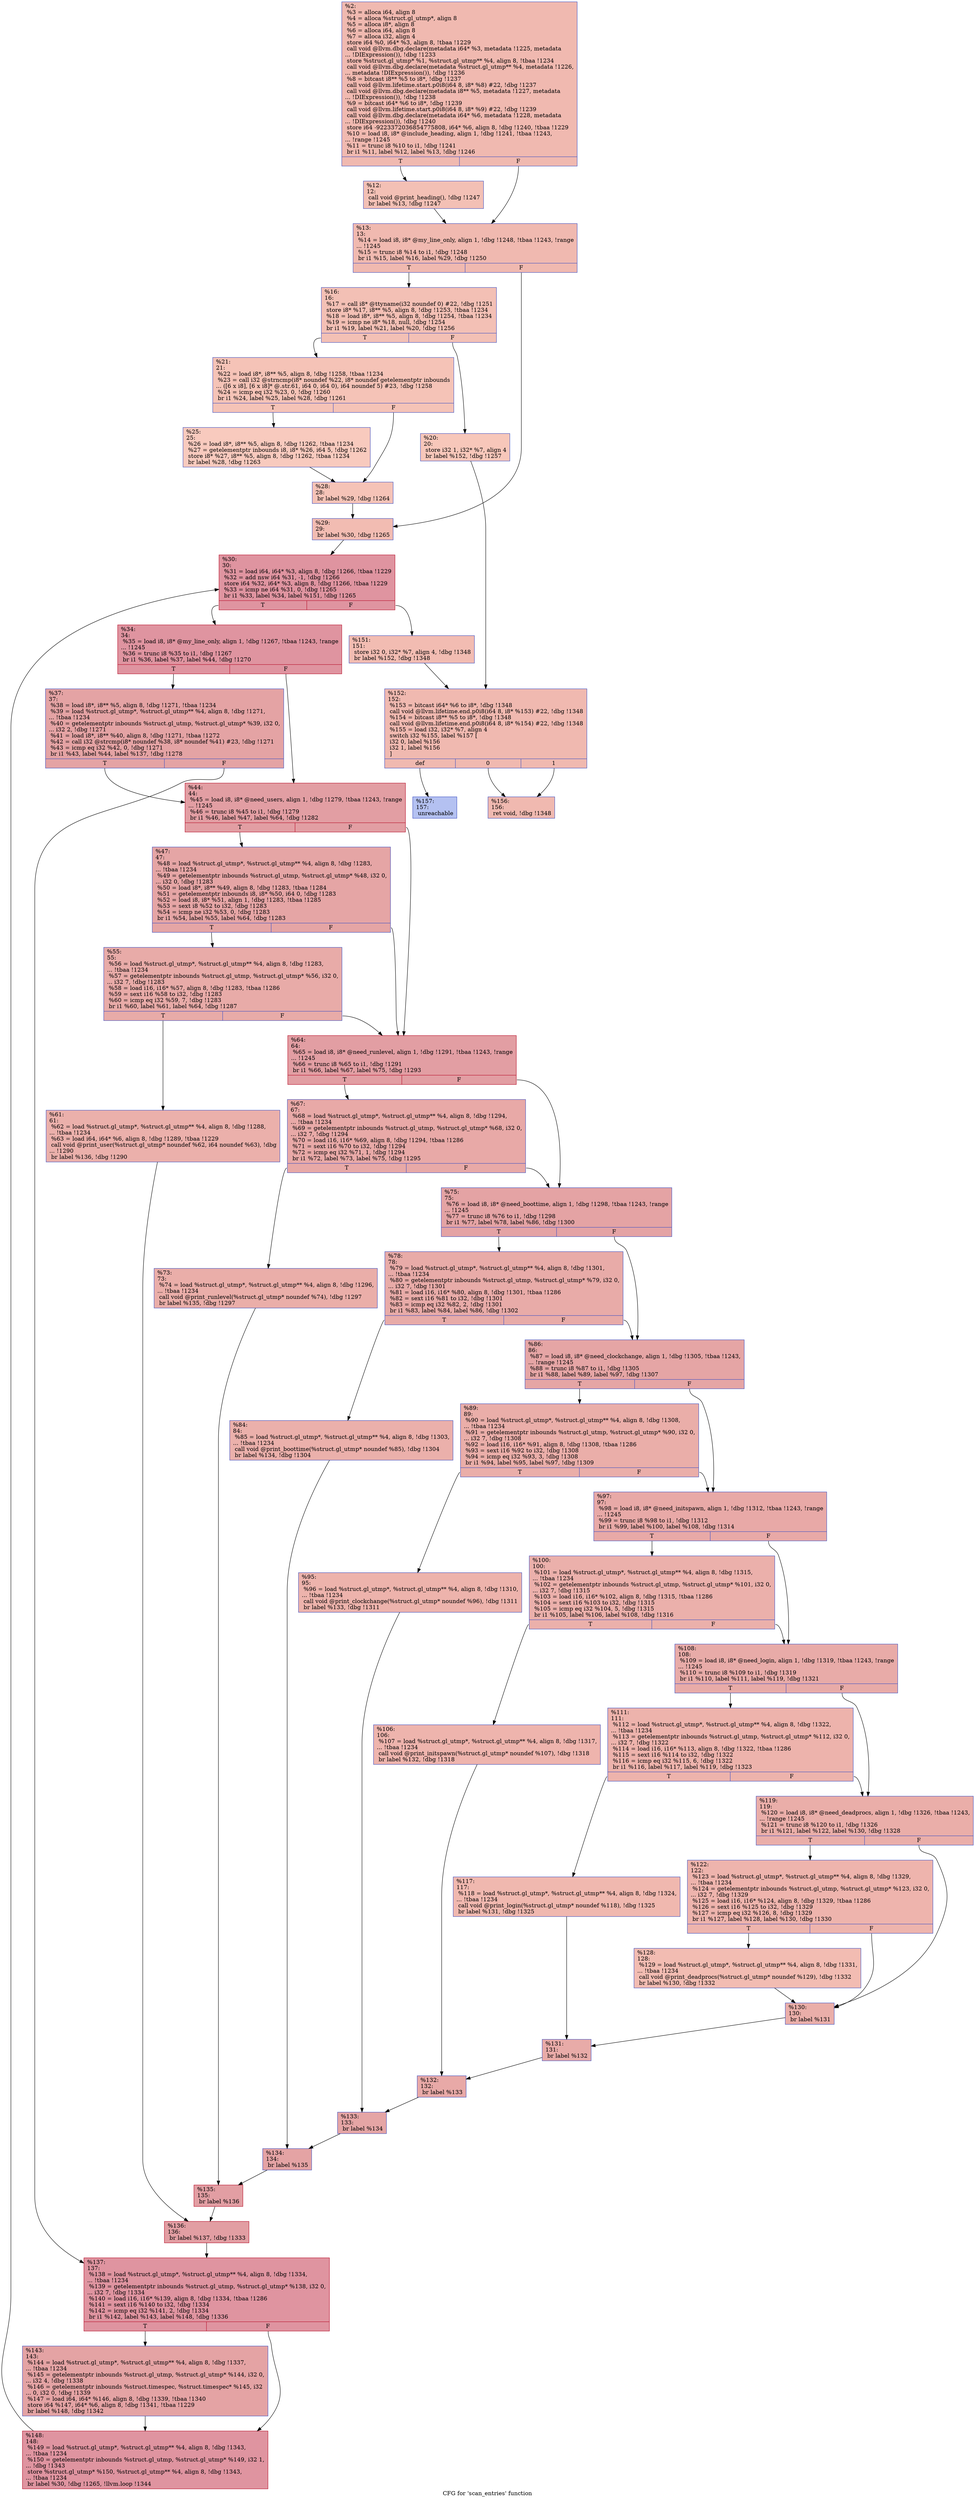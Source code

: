 digraph "CFG for 'scan_entries' function" {
	label="CFG for 'scan_entries' function";

	Node0x116a1a0 [shape=record,color="#3d50c3ff", style=filled, fillcolor="#de614d70",label="{%2:\l  %3 = alloca i64, align 8\l  %4 = alloca %struct.gl_utmp*, align 8\l  %5 = alloca i8*, align 8\l  %6 = alloca i64, align 8\l  %7 = alloca i32, align 4\l  store i64 %0, i64* %3, align 8, !tbaa !1229\l  call void @llvm.dbg.declare(metadata i64* %3, metadata !1225, metadata\l... !DIExpression()), !dbg !1233\l  store %struct.gl_utmp* %1, %struct.gl_utmp** %4, align 8, !tbaa !1234\l  call void @llvm.dbg.declare(metadata %struct.gl_utmp** %4, metadata !1226,\l... metadata !DIExpression()), !dbg !1236\l  %8 = bitcast i8** %5 to i8*, !dbg !1237\l  call void @llvm.lifetime.start.p0i8(i64 8, i8* %8) #22, !dbg !1237\l  call void @llvm.dbg.declare(metadata i8** %5, metadata !1227, metadata\l... !DIExpression()), !dbg !1238\l  %9 = bitcast i64* %6 to i8*, !dbg !1239\l  call void @llvm.lifetime.start.p0i8(i64 8, i8* %9) #22, !dbg !1239\l  call void @llvm.dbg.declare(metadata i64* %6, metadata !1228, metadata\l... !DIExpression()), !dbg !1240\l  store i64 -9223372036854775808, i64* %6, align 8, !dbg !1240, !tbaa !1229\l  %10 = load i8, i8* @include_heading, align 1, !dbg !1241, !tbaa !1243,\l... !range !1245\l  %11 = trunc i8 %10 to i1, !dbg !1241\l  br i1 %11, label %12, label %13, !dbg !1246\l|{<s0>T|<s1>F}}"];
	Node0x116a1a0:s0 -> Node0x116a1f0;
	Node0x116a1a0:s1 -> Node0x116a240;
	Node0x116a1f0 [shape=record,color="#3d50c3ff", style=filled, fillcolor="#e5705870",label="{%12:\l12:                                               \l  call void @print_heading(), !dbg !1247\l  br label %13, !dbg !1247\l}"];
	Node0x116a1f0 -> Node0x116a240;
	Node0x116a240 [shape=record,color="#3d50c3ff", style=filled, fillcolor="#de614d70",label="{%13:\l13:                                               \l  %14 = load i8, i8* @my_line_only, align 1, !dbg !1248, !tbaa !1243, !range\l... !1245\l  %15 = trunc i8 %14 to i1, !dbg !1248\l  br i1 %15, label %16, label %29, !dbg !1250\l|{<s0>T|<s1>F}}"];
	Node0x116a240:s0 -> Node0x116a290;
	Node0x116a240:s1 -> Node0x116a420;
	Node0x116a290 [shape=record,color="#3d50c3ff", style=filled, fillcolor="#e5705870",label="{%16:\l16:                                               \l  %17 = call i8* @ttyname(i32 noundef 0) #22, !dbg !1251\l  store i8* %17, i8** %5, align 8, !dbg !1253, !tbaa !1234\l  %18 = load i8*, i8** %5, align 8, !dbg !1254, !tbaa !1234\l  %19 = icmp ne i8* %18, null, !dbg !1254\l  br i1 %19, label %21, label %20, !dbg !1256\l|{<s0>T|<s1>F}}"];
	Node0x116a290:s0 -> Node0x116a330;
	Node0x116a290:s1 -> Node0x116a2e0;
	Node0x116a2e0 [shape=record,color="#3d50c3ff", style=filled, fillcolor="#ec7f6370",label="{%20:\l20:                                               \l  store i32 1, i32* %7, align 4\l  br label %152, !dbg !1257\l}"];
	Node0x116a2e0 -> Node0x116afb0;
	Node0x116a330 [shape=record,color="#3d50c3ff", style=filled, fillcolor="#e8765c70",label="{%21:\l21:                                               \l  %22 = load i8*, i8** %5, align 8, !dbg !1258, !tbaa !1234\l  %23 = call i32 @strncmp(i8* noundef %22, i8* noundef getelementptr inbounds\l... ([6 x i8], [6 x i8]* @.str.61, i64 0, i64 0), i64 noundef 5) #23, !dbg !1258\l  %24 = icmp eq i32 %23, 0, !dbg !1260\l  br i1 %24, label %25, label %28, !dbg !1261\l|{<s0>T|<s1>F}}"];
	Node0x116a330:s0 -> Node0x116a380;
	Node0x116a330:s1 -> Node0x116a3d0;
	Node0x116a380 [shape=record,color="#3d50c3ff", style=filled, fillcolor="#ef886b70",label="{%25:\l25:                                               \l  %26 = load i8*, i8** %5, align 8, !dbg !1262, !tbaa !1234\l  %27 = getelementptr inbounds i8, i8* %26, i64 5, !dbg !1262\l  store i8* %27, i8** %5, align 8, !dbg !1262, !tbaa !1234\l  br label %28, !dbg !1263\l}"];
	Node0x116a380 -> Node0x116a3d0;
	Node0x116a3d0 [shape=record,color="#3d50c3ff", style=filled, fillcolor="#e8765c70",label="{%28:\l28:                                               \l  br label %29, !dbg !1264\l}"];
	Node0x116a3d0 -> Node0x116a420;
	Node0x116a420 [shape=record,color="#3d50c3ff", style=filled, fillcolor="#e1675170",label="{%29:\l29:                                               \l  br label %30, !dbg !1265\l}"];
	Node0x116a420 -> Node0x116a470;
	Node0x116a470 [shape=record,color="#b70d28ff", style=filled, fillcolor="#b70d2870",label="{%30:\l30:                                               \l  %31 = load i64, i64* %3, align 8, !dbg !1266, !tbaa !1229\l  %32 = add nsw i64 %31, -1, !dbg !1266\l  store i64 %32, i64* %3, align 8, !dbg !1266, !tbaa !1229\l  %33 = icmp ne i64 %31, 0, !dbg !1265\l  br i1 %33, label %34, label %151, !dbg !1265\l|{<s0>T|<s1>F}}"];
	Node0x116a470:s0 -> Node0x116a4c0;
	Node0x116a470:s1 -> Node0x116af60;
	Node0x116a4c0 [shape=record,color="#b70d28ff", style=filled, fillcolor="#b70d2870",label="{%34:\l34:                                               \l  %35 = load i8, i8* @my_line_only, align 1, !dbg !1267, !tbaa !1243, !range\l... !1245\l  %36 = trunc i8 %35 to i1, !dbg !1267\l  br i1 %36, label %37, label %44, !dbg !1270\l|{<s0>T|<s1>F}}"];
	Node0x116a4c0:s0 -> Node0x116a510;
	Node0x116a4c0:s1 -> Node0x116a560;
	Node0x116a510 [shape=record,color="#3d50c3ff", style=filled, fillcolor="#c32e3170",label="{%37:\l37:                                               \l  %38 = load i8*, i8** %5, align 8, !dbg !1271, !tbaa !1234\l  %39 = load %struct.gl_utmp*, %struct.gl_utmp** %4, align 8, !dbg !1271,\l... !tbaa !1234\l  %40 = getelementptr inbounds %struct.gl_utmp, %struct.gl_utmp* %39, i32 0,\l... i32 2, !dbg !1271\l  %41 = load i8*, i8** %40, align 8, !dbg !1271, !tbaa !1272\l  %42 = call i32 @strcmp(i8* noundef %38, i8* noundef %41) #23, !dbg !1271\l  %43 = icmp eq i32 %42, 0, !dbg !1271\l  br i1 %43, label %44, label %137, !dbg !1278\l|{<s0>T|<s1>F}}"];
	Node0x116a510:s0 -> Node0x116a560;
	Node0x116a510:s1 -> Node0x116ae70;
	Node0x116a560 [shape=record,color="#b70d28ff", style=filled, fillcolor="#be242e70",label="{%44:\l44:                                               \l  %45 = load i8, i8* @need_users, align 1, !dbg !1279, !tbaa !1243, !range\l... !1245\l  %46 = trunc i8 %45 to i1, !dbg !1279\l  br i1 %46, label %47, label %64, !dbg !1282\l|{<s0>T|<s1>F}}"];
	Node0x116a560:s0 -> Node0x116a5b0;
	Node0x116a560:s1 -> Node0x116a6a0;
	Node0x116a5b0 [shape=record,color="#3d50c3ff", style=filled, fillcolor="#c5333470",label="{%47:\l47:                                               \l  %48 = load %struct.gl_utmp*, %struct.gl_utmp** %4, align 8, !dbg !1283,\l... !tbaa !1234\l  %49 = getelementptr inbounds %struct.gl_utmp, %struct.gl_utmp* %48, i32 0,\l... i32 0, !dbg !1283\l  %50 = load i8*, i8** %49, align 8, !dbg !1283, !tbaa !1284\l  %51 = getelementptr inbounds i8, i8* %50, i64 0, !dbg !1283\l  %52 = load i8, i8* %51, align 1, !dbg !1283, !tbaa !1285\l  %53 = sext i8 %52 to i32, !dbg !1283\l  %54 = icmp ne i32 %53, 0, !dbg !1283\l  br i1 %54, label %55, label %64, !dbg !1283\l|{<s0>T|<s1>F}}"];
	Node0x116a5b0:s0 -> Node0x116a600;
	Node0x116a5b0:s1 -> Node0x116a6a0;
	Node0x116a600 [shape=record,color="#3d50c3ff", style=filled, fillcolor="#cc403a70",label="{%55:\l55:                                               \l  %56 = load %struct.gl_utmp*, %struct.gl_utmp** %4, align 8, !dbg !1283,\l... !tbaa !1234\l  %57 = getelementptr inbounds %struct.gl_utmp, %struct.gl_utmp* %56, i32 0,\l... i32 7, !dbg !1283\l  %58 = load i16, i16* %57, align 8, !dbg !1283, !tbaa !1286\l  %59 = sext i16 %58 to i32, !dbg !1283\l  %60 = icmp eq i32 %59, 7, !dbg !1283\l  br i1 %60, label %61, label %64, !dbg !1287\l|{<s0>T|<s1>F}}"];
	Node0x116a600:s0 -> Node0x116a650;
	Node0x116a600:s1 -> Node0x116a6a0;
	Node0x116a650 [shape=record,color="#3d50c3ff", style=filled, fillcolor="#d24b4070",label="{%61:\l61:                                               \l  %62 = load %struct.gl_utmp*, %struct.gl_utmp** %4, align 8, !dbg !1288,\l... !tbaa !1234\l  %63 = load i64, i64* %6, align 8, !dbg !1289, !tbaa !1229\l  call void @print_user(%struct.gl_utmp* noundef %62, i64 noundef %63), !dbg\l... !1290\l  br label %136, !dbg !1290\l}"];
	Node0x116a650 -> Node0x116ae20;
	Node0x116a6a0 [shape=record,color="#b70d28ff", style=filled, fillcolor="#be242e70",label="{%64:\l64:                                               \l  %65 = load i8, i8* @need_runlevel, align 1, !dbg !1291, !tbaa !1243, !range\l... !1245\l  %66 = trunc i8 %65 to i1, !dbg !1291\l  br i1 %66, label %67, label %75, !dbg !1293\l|{<s0>T|<s1>F}}"];
	Node0x116a6a0:s0 -> Node0x116a6f0;
	Node0x116a6a0:s1 -> Node0x116a790;
	Node0x116a6f0 [shape=record,color="#3d50c3ff", style=filled, fillcolor="#ca3b3770",label="{%67:\l67:                                               \l  %68 = load %struct.gl_utmp*, %struct.gl_utmp** %4, align 8, !dbg !1294,\l... !tbaa !1234\l  %69 = getelementptr inbounds %struct.gl_utmp, %struct.gl_utmp* %68, i32 0,\l... i32 7, !dbg !1294\l  %70 = load i16, i16* %69, align 8, !dbg !1294, !tbaa !1286\l  %71 = sext i16 %70 to i32, !dbg !1294\l  %72 = icmp eq i32 %71, 1, !dbg !1294\l  br i1 %72, label %73, label %75, !dbg !1295\l|{<s0>T|<s1>F}}"];
	Node0x116a6f0:s0 -> Node0x116a740;
	Node0x116a6f0:s1 -> Node0x116a790;
	Node0x116a740 [shape=record,color="#3d50c3ff", style=filled, fillcolor="#d0473d70",label="{%73:\l73:                                               \l  %74 = load %struct.gl_utmp*, %struct.gl_utmp** %4, align 8, !dbg !1296,\l... !tbaa !1234\l  call void @print_runlevel(%struct.gl_utmp* noundef %74), !dbg !1297\l  br label %135, !dbg !1297\l}"];
	Node0x116a740 -> Node0x116add0;
	Node0x116a790 [shape=record,color="#3d50c3ff", style=filled, fillcolor="#c32e3170",label="{%75:\l75:                                               \l  %76 = load i8, i8* @need_boottime, align 1, !dbg !1298, !tbaa !1243, !range\l... !1245\l  %77 = trunc i8 %76 to i1, !dbg !1298\l  br i1 %77, label %78, label %86, !dbg !1300\l|{<s0>T|<s1>F}}"];
	Node0x116a790:s0 -> Node0x116a7e0;
	Node0x116a790:s1 -> Node0x116a880;
	Node0x116a7e0 [shape=record,color="#3d50c3ff", style=filled, fillcolor="#cc403a70",label="{%78:\l78:                                               \l  %79 = load %struct.gl_utmp*, %struct.gl_utmp** %4, align 8, !dbg !1301,\l... !tbaa !1234\l  %80 = getelementptr inbounds %struct.gl_utmp, %struct.gl_utmp* %79, i32 0,\l... i32 7, !dbg !1301\l  %81 = load i16, i16* %80, align 8, !dbg !1301, !tbaa !1286\l  %82 = sext i16 %81 to i32, !dbg !1301\l  %83 = icmp eq i32 %82, 2, !dbg !1301\l  br i1 %83, label %84, label %86, !dbg !1302\l|{<s0>T|<s1>F}}"];
	Node0x116a7e0:s0 -> Node0x116a830;
	Node0x116a7e0:s1 -> Node0x116a880;
	Node0x116a830 [shape=record,color="#3d50c3ff", style=filled, fillcolor="#d24b4070",label="{%84:\l84:                                               \l  %85 = load %struct.gl_utmp*, %struct.gl_utmp** %4, align 8, !dbg !1303,\l... !tbaa !1234\l  call void @print_boottime(%struct.gl_utmp* noundef %85), !dbg !1304\l  br label %134, !dbg !1304\l}"];
	Node0x116a830 -> Node0x116ad80;
	Node0x116a880 [shape=record,color="#3d50c3ff", style=filled, fillcolor="#c5333470",label="{%86:\l86:                                               \l  %87 = load i8, i8* @need_clockchange, align 1, !dbg !1305, !tbaa !1243,\l... !range !1245\l  %88 = trunc i8 %87 to i1, !dbg !1305\l  br i1 %88, label %89, label %97, !dbg !1307\l|{<s0>T|<s1>F}}"];
	Node0x116a880:s0 -> Node0x116a8d0;
	Node0x116a880:s1 -> Node0x116a970;
	Node0x116a8d0 [shape=record,color="#3d50c3ff", style=filled, fillcolor="#d0473d70",label="{%89:\l89:                                               \l  %90 = load %struct.gl_utmp*, %struct.gl_utmp** %4, align 8, !dbg !1308,\l... !tbaa !1234\l  %91 = getelementptr inbounds %struct.gl_utmp, %struct.gl_utmp* %90, i32 0,\l... i32 7, !dbg !1308\l  %92 = load i16, i16* %91, align 8, !dbg !1308, !tbaa !1286\l  %93 = sext i16 %92 to i32, !dbg !1308\l  %94 = icmp eq i32 %93, 3, !dbg !1308\l  br i1 %94, label %95, label %97, !dbg !1309\l|{<s0>T|<s1>F}}"];
	Node0x116a8d0:s0 -> Node0x116a920;
	Node0x116a8d0:s1 -> Node0x116a970;
	Node0x116a920 [shape=record,color="#3d50c3ff", style=filled, fillcolor="#d6524470",label="{%95:\l95:                                               \l  %96 = load %struct.gl_utmp*, %struct.gl_utmp** %4, align 8, !dbg !1310,\l... !tbaa !1234\l  call void @print_clockchange(%struct.gl_utmp* noundef %96), !dbg !1311\l  br label %133, !dbg !1311\l}"];
	Node0x116a920 -> Node0x116ad30;
	Node0x116a970 [shape=record,color="#3d50c3ff", style=filled, fillcolor="#ca3b3770",label="{%97:\l97:                                               \l  %98 = load i8, i8* @need_initspawn, align 1, !dbg !1312, !tbaa !1243, !range\l... !1245\l  %99 = trunc i8 %98 to i1, !dbg !1312\l  br i1 %99, label %100, label %108, !dbg !1314\l|{<s0>T|<s1>F}}"];
	Node0x116a970:s0 -> Node0x116a9c0;
	Node0x116a970:s1 -> Node0x116aa60;
	Node0x116a9c0 [shape=record,color="#3d50c3ff", style=filled, fillcolor="#d24b4070",label="{%100:\l100:                                              \l  %101 = load %struct.gl_utmp*, %struct.gl_utmp** %4, align 8, !dbg !1315,\l... !tbaa !1234\l  %102 = getelementptr inbounds %struct.gl_utmp, %struct.gl_utmp* %101, i32 0,\l... i32 7, !dbg !1315\l  %103 = load i16, i16* %102, align 8, !dbg !1315, !tbaa !1286\l  %104 = sext i16 %103 to i32, !dbg !1315\l  %105 = icmp eq i32 %104, 5, !dbg !1315\l  br i1 %105, label %106, label %108, !dbg !1316\l|{<s0>T|<s1>F}}"];
	Node0x116a9c0:s0 -> Node0x116aa10;
	Node0x116a9c0:s1 -> Node0x116aa60;
	Node0x116aa10 [shape=record,color="#3d50c3ff", style=filled, fillcolor="#d8564670",label="{%106:\l106:                                              \l  %107 = load %struct.gl_utmp*, %struct.gl_utmp** %4, align 8, !dbg !1317,\l... !tbaa !1234\l  call void @print_initspawn(%struct.gl_utmp* noundef %107), !dbg !1318\l  br label %132, !dbg !1318\l}"];
	Node0x116aa10 -> Node0x116ace0;
	Node0x116aa60 [shape=record,color="#3d50c3ff", style=filled, fillcolor="#cc403a70",label="{%108:\l108:                                              \l  %109 = load i8, i8* @need_login, align 1, !dbg !1319, !tbaa !1243, !range\l... !1245\l  %110 = trunc i8 %109 to i1, !dbg !1319\l  br i1 %110, label %111, label %119, !dbg !1321\l|{<s0>T|<s1>F}}"];
	Node0x116aa60:s0 -> Node0x116aab0;
	Node0x116aa60:s1 -> Node0x116ab50;
	Node0x116aab0 [shape=record,color="#3d50c3ff", style=filled, fillcolor="#d6524470",label="{%111:\l111:                                              \l  %112 = load %struct.gl_utmp*, %struct.gl_utmp** %4, align 8, !dbg !1322,\l... !tbaa !1234\l  %113 = getelementptr inbounds %struct.gl_utmp, %struct.gl_utmp* %112, i32 0,\l... i32 7, !dbg !1322\l  %114 = load i16, i16* %113, align 8, !dbg !1322, !tbaa !1286\l  %115 = sext i16 %114 to i32, !dbg !1322\l  %116 = icmp eq i32 %115, 6, !dbg !1322\l  br i1 %116, label %117, label %119, !dbg !1323\l|{<s0>T|<s1>F}}"];
	Node0x116aab0:s0 -> Node0x116ab00;
	Node0x116aab0:s1 -> Node0x116ab50;
	Node0x116ab00 [shape=record,color="#3d50c3ff", style=filled, fillcolor="#dc5d4a70",label="{%117:\l117:                                              \l  %118 = load %struct.gl_utmp*, %struct.gl_utmp** %4, align 8, !dbg !1324,\l... !tbaa !1234\l  call void @print_login(%struct.gl_utmp* noundef %118), !dbg !1325\l  br label %131, !dbg !1325\l}"];
	Node0x116ab00 -> Node0x116ac90;
	Node0x116ab50 [shape=record,color="#3d50c3ff", style=filled, fillcolor="#d0473d70",label="{%119:\l119:                                              \l  %120 = load i8, i8* @need_deadprocs, align 1, !dbg !1326, !tbaa !1243,\l... !range !1245\l  %121 = trunc i8 %120 to i1, !dbg !1326\l  br i1 %121, label %122, label %130, !dbg !1328\l|{<s0>T|<s1>F}}"];
	Node0x116ab50:s0 -> Node0x116aba0;
	Node0x116ab50:s1 -> Node0x116ac40;
	Node0x116aba0 [shape=record,color="#3d50c3ff", style=filled, fillcolor="#d8564670",label="{%122:\l122:                                              \l  %123 = load %struct.gl_utmp*, %struct.gl_utmp** %4, align 8, !dbg !1329,\l... !tbaa !1234\l  %124 = getelementptr inbounds %struct.gl_utmp, %struct.gl_utmp* %123, i32 0,\l... i32 7, !dbg !1329\l  %125 = load i16, i16* %124, align 8, !dbg !1329, !tbaa !1286\l  %126 = sext i16 %125 to i32, !dbg !1329\l  %127 = icmp eq i32 %126, 8, !dbg !1329\l  br i1 %127, label %128, label %130, !dbg !1330\l|{<s0>T|<s1>F}}"];
	Node0x116aba0:s0 -> Node0x116abf0;
	Node0x116aba0:s1 -> Node0x116ac40;
	Node0x116abf0 [shape=record,color="#3d50c3ff", style=filled, fillcolor="#e1675170",label="{%128:\l128:                                              \l  %129 = load %struct.gl_utmp*, %struct.gl_utmp** %4, align 8, !dbg !1331,\l... !tbaa !1234\l  call void @print_deadprocs(%struct.gl_utmp* noundef %129), !dbg !1332\l  br label %130, !dbg !1332\l}"];
	Node0x116abf0 -> Node0x116ac40;
	Node0x116ac40 [shape=record,color="#3d50c3ff", style=filled, fillcolor="#d0473d70",label="{%130:\l130:                                              \l  br label %131\l}"];
	Node0x116ac40 -> Node0x116ac90;
	Node0x116ac90 [shape=record,color="#3d50c3ff", style=filled, fillcolor="#cc403a70",label="{%131:\l131:                                              \l  br label %132\l}"];
	Node0x116ac90 -> Node0x116ace0;
	Node0x116ace0 [shape=record,color="#3d50c3ff", style=filled, fillcolor="#ca3b3770",label="{%132:\l132:                                              \l  br label %133\l}"];
	Node0x116ace0 -> Node0x116ad30;
	Node0x116ad30 [shape=record,color="#3d50c3ff", style=filled, fillcolor="#c5333470",label="{%133:\l133:                                              \l  br label %134\l}"];
	Node0x116ad30 -> Node0x116ad80;
	Node0x116ad80 [shape=record,color="#3d50c3ff", style=filled, fillcolor="#c32e3170",label="{%134:\l134:                                              \l  br label %135\l}"];
	Node0x116ad80 -> Node0x116add0;
	Node0x116add0 [shape=record,color="#b70d28ff", style=filled, fillcolor="#be242e70",label="{%135:\l135:                                              \l  br label %136\l}"];
	Node0x116add0 -> Node0x116ae20;
	Node0x116ae20 [shape=record,color="#b70d28ff", style=filled, fillcolor="#be242e70",label="{%136:\l136:                                              \l  br label %137, !dbg !1333\l}"];
	Node0x116ae20 -> Node0x116ae70;
	Node0x116ae70 [shape=record,color="#b70d28ff", style=filled, fillcolor="#b70d2870",label="{%137:\l137:                                              \l  %138 = load %struct.gl_utmp*, %struct.gl_utmp** %4, align 8, !dbg !1334,\l... !tbaa !1234\l  %139 = getelementptr inbounds %struct.gl_utmp, %struct.gl_utmp* %138, i32 0,\l... i32 7, !dbg !1334\l  %140 = load i16, i16* %139, align 8, !dbg !1334, !tbaa !1286\l  %141 = sext i16 %140 to i32, !dbg !1334\l  %142 = icmp eq i32 %141, 2, !dbg !1334\l  br i1 %142, label %143, label %148, !dbg !1336\l|{<s0>T|<s1>F}}"];
	Node0x116ae70:s0 -> Node0x116aec0;
	Node0x116ae70:s1 -> Node0x116af10;
	Node0x116aec0 [shape=record,color="#3d50c3ff", style=filled, fillcolor="#c32e3170",label="{%143:\l143:                                              \l  %144 = load %struct.gl_utmp*, %struct.gl_utmp** %4, align 8, !dbg !1337,\l... !tbaa !1234\l  %145 = getelementptr inbounds %struct.gl_utmp, %struct.gl_utmp* %144, i32 0,\l... i32 4, !dbg !1338\l  %146 = getelementptr inbounds %struct.timespec, %struct.timespec* %145, i32\l... 0, i32 0, !dbg !1339\l  %147 = load i64, i64* %146, align 8, !dbg !1339, !tbaa !1340\l  store i64 %147, i64* %6, align 8, !dbg !1341, !tbaa !1229\l  br label %148, !dbg !1342\l}"];
	Node0x116aec0 -> Node0x116af10;
	Node0x116af10 [shape=record,color="#b70d28ff", style=filled, fillcolor="#b70d2870",label="{%148:\l148:                                              \l  %149 = load %struct.gl_utmp*, %struct.gl_utmp** %4, align 8, !dbg !1343,\l... !tbaa !1234\l  %150 = getelementptr inbounds %struct.gl_utmp, %struct.gl_utmp* %149, i32 1,\l... !dbg !1343\l  store %struct.gl_utmp* %150, %struct.gl_utmp** %4, align 8, !dbg !1343,\l... !tbaa !1234\l  br label %30, !dbg !1265, !llvm.loop !1344\l}"];
	Node0x116af10 -> Node0x116a470;
	Node0x116af60 [shape=record,color="#3d50c3ff", style=filled, fillcolor="#e1675170",label="{%151:\l151:                                              \l  store i32 0, i32* %7, align 4, !dbg !1348\l  br label %152, !dbg !1348\l}"];
	Node0x116af60 -> Node0x116afb0;
	Node0x116afb0 [shape=record,color="#3d50c3ff", style=filled, fillcolor="#de614d70",label="{%152:\l152:                                              \l  %153 = bitcast i64* %6 to i8*, !dbg !1348\l  call void @llvm.lifetime.end.p0i8(i64 8, i8* %153) #22, !dbg !1348\l  %154 = bitcast i8** %5 to i8*, !dbg !1348\l  call void @llvm.lifetime.end.p0i8(i64 8, i8* %154) #22, !dbg !1348\l  %155 = load i32, i32* %7, align 4\l  switch i32 %155, label %157 [\l    i32 0, label %156\l    i32 1, label %156\l  ]\l|{<s0>def|<s1>0|<s2>1}}"];
	Node0x116afb0:s0 -> Node0x116b050;
	Node0x116afb0:s1 -> Node0x116b000;
	Node0x116afb0:s2 -> Node0x116b000;
	Node0x116b000 [shape=record,color="#3d50c3ff", style=filled, fillcolor="#de614d70",label="{%156:\l156:                                              \l  ret void, !dbg !1348\l}"];
	Node0x116b050 [shape=record,color="#3d50c3ff", style=filled, fillcolor="#5572df70",label="{%157:\l157:                                              \l  unreachable\l}"];
}
